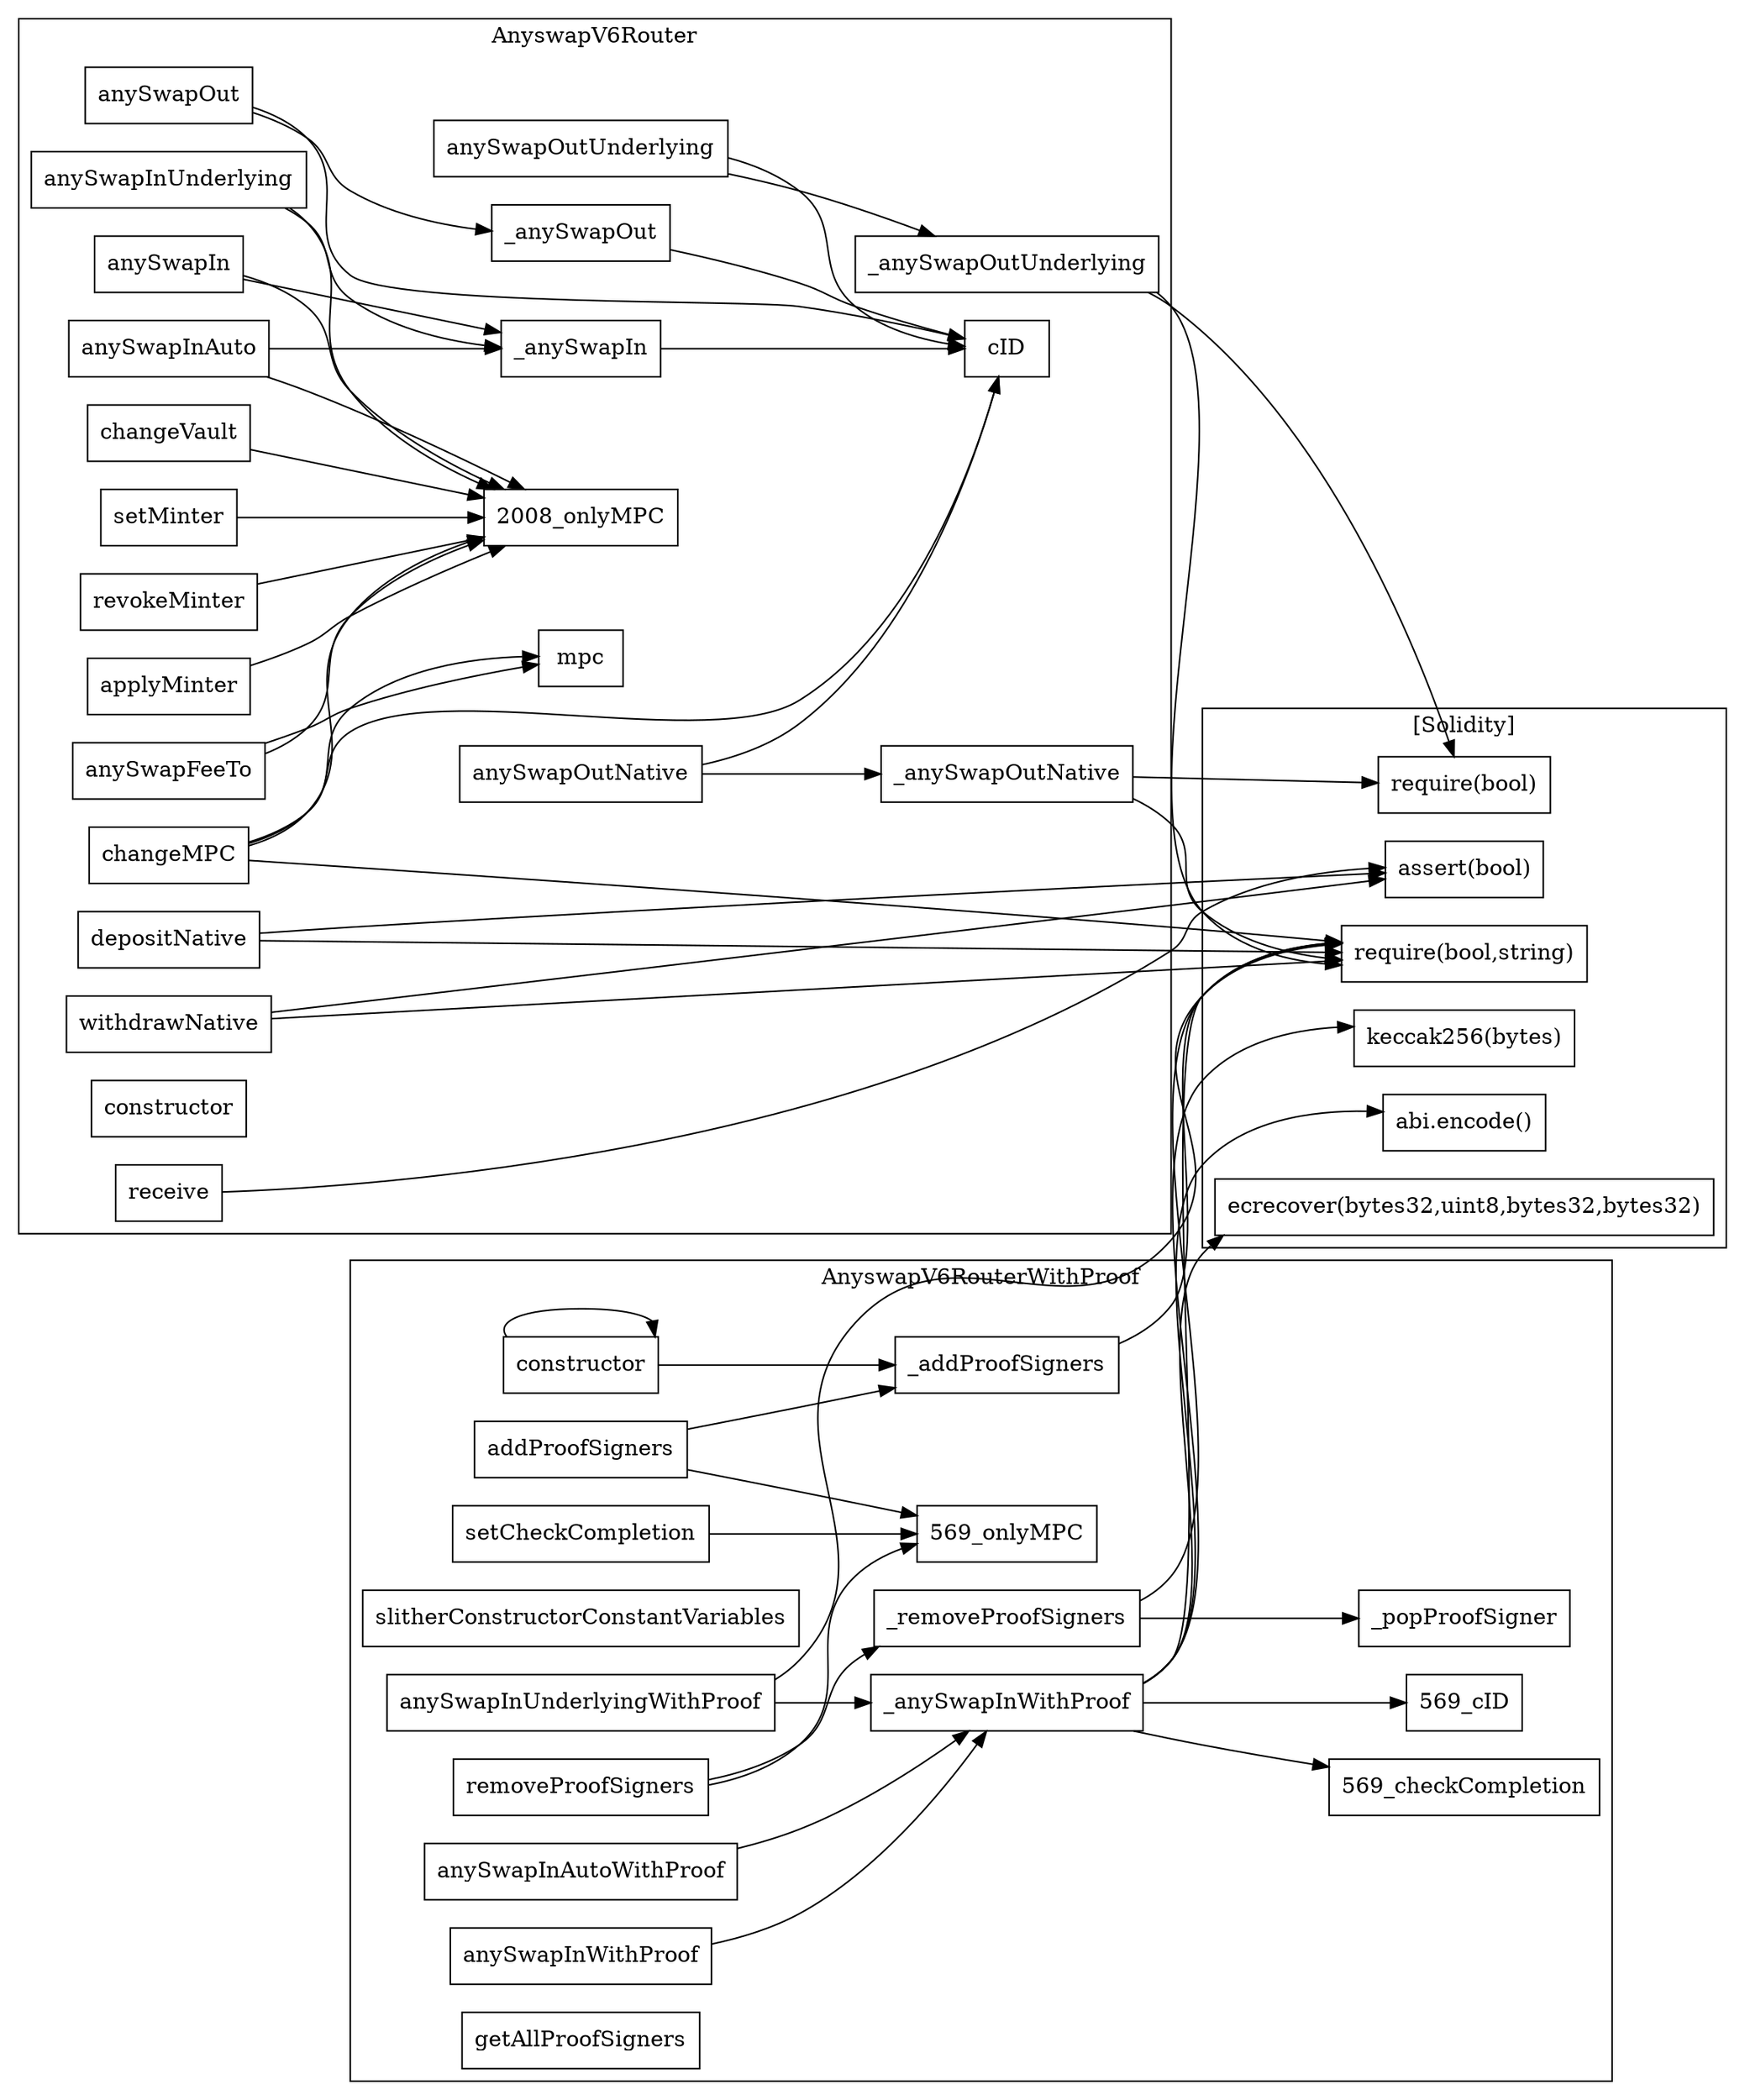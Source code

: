 strict digraph {
rankdir="LR"
node [shape=box]
subgraph cluster_2008_AnyswapV6Router {
label = "AnyswapV6Router"
"2008_cID" [label="cID"]
"2008_mpc" [label="mpc"]
"2008__anySwapOut" [label="_anySwapOut"]
"2008_setMinter" [label="setMinter"]
"2008_anySwapOut" [label="anySwapOut"]
"2008__anySwapIn" [label="_anySwapIn"]
"2008__anySwapOutUnderlying" [label="_anySwapOutUnderlying"]
"2008_revokeMinter" [label="revokeMinter"]
"2008_anySwapIn" [label="anySwapIn"]
"2008_applyMinter" [label="applyMinter"]
"2008_anySwapOutNative" [label="anySwapOutNative"]
"2008_depositNative" [label="depositNative"]
"2008_anySwapFeeTo" [label="anySwapFeeTo"]
"2008_anySwapInAuto" [label="anySwapInAuto"]
"2008_withdrawNative" [label="withdrawNative"]
"2008_receive" [label="receive"]
"2008_changeMPC" [label="changeMPC"]
"2008_anySwapOutUnderlying" [label="anySwapOutUnderlying"]
"2008__anySwapOutNative" [label="_anySwapOutNative"]
"2008_changeVault" [label="changeVault"]
"2008_constructor" [label="constructor"]
"2008_anySwapInUnderlying" [label="anySwapInUnderlying"]
"2008_anySwapInAuto" -> "2008_onlyMPC"
"2008_changeMPC" -> "2008_mpc"
"2008_changeMPC" -> "2008_cID"
"2008_anySwapFeeTo" -> "2008_mpc"
"2008_anySwapInUnderlying" -> "2008_onlyMPC"
"2008_anySwapInUnderlying" -> "2008__anySwapIn"
"2008_changeMPC" -> "2008_onlyMPC"
"2008_anySwapOutUnderlying" -> "2008_cID"
"2008_setMinter" -> "2008_onlyMPC"
"2008__anySwapOut" -> "2008_cID"
"2008_anySwapOut" -> "2008__anySwapOut"
"2008_anySwapIn" -> "2008_onlyMPC"
"2008_anySwapOutNative" -> "2008__anySwapOutNative"
"2008_anySwapOutUnderlying" -> "2008__anySwapOutUnderlying"
"2008_anySwapOut" -> "2008_cID"
"2008_changeVault" -> "2008_onlyMPC"
"2008_revokeMinter" -> "2008_onlyMPC"
"2008_anySwapOutNative" -> "2008_cID"
"2008__anySwapIn" -> "2008_cID"
"2008_anySwapIn" -> "2008__anySwapIn"
"2008_anySwapFeeTo" -> "2008_onlyMPC"
"2008_anySwapInAuto" -> "2008__anySwapIn"
"2008_applyMinter" -> "2008_onlyMPC"
}subgraph cluster_569_AnyswapV6RouterWithProof {
label = "AnyswapV6RouterWithProof"
"569__anySwapInWithProof" [label="_anySwapInWithProof"]
"569_removeProofSigners" [label="removeProofSigners"]
"569_anySwapInUnderlyingWithProof" [label="anySwapInUnderlyingWithProof"]
"569__popProofSigner" [label="_popProofSigner"]
"569_addProofSigners" [label="addProofSigners"]
"569_slitherConstructorConstantVariables" [label="slitherConstructorConstantVariables"]
"569__addProofSigners" [label="_addProofSigners"]
"569_anySwapInWithProof" [label="anySwapInWithProof"]
"569_anySwapInAutoWithProof" [label="anySwapInAutoWithProof"]
"569__removeProofSigners" [label="_removeProofSigners"]
"569_constructor" [label="constructor"]
"569_setCheckCompletion" [label="setCheckCompletion"]
"569_getAllProofSigners" [label="getAllProofSigners"]
"569_setCheckCompletion" -> "569_onlyMPC"
"569_anySwapInWithProof" -> "569__anySwapInWithProof"
"569_constructor" -> "569_constructor"
"569_anySwapInAutoWithProof" -> "569__anySwapInWithProof"
"569__anySwapInWithProof" -> "569_checkCompletion"
"569_removeProofSigners" -> "569__removeProofSigners"
"569_anySwapInUnderlyingWithProof" -> "569__anySwapInWithProof"
"569__anySwapInWithProof" -> "569_cID"
"569__removeProofSigners" -> "569__popProofSigner"
"569_removeProofSigners" -> "569_onlyMPC"
"569_constructor" -> "569__addProofSigners"
"569_addProofSigners" -> "569_onlyMPC"
"569_addProofSigners" -> "569__addProofSigners"
}subgraph cluster_solidity {
label = "[Solidity]"
"keccak256(bytes)" 
"require(bool)" 
"ecrecover(bytes32,uint8,bytes32,bytes32)" 
"abi.encode()" 
"require(bool,string)" 
"assert(bool)" 
"2008__anySwapOutUnderlying" -> "require(bool,string)"
"569__removeProofSigners" -> "require(bool,string)"
"2008__anySwapOutUnderlying" -> "require(bool)"
"569__anySwapInWithProof" -> "require(bool,string)"
"2008_changeMPC" -> "require(bool,string)"
"2008__anySwapOutNative" -> "require(bool)"
"2008_depositNative" -> "require(bool,string)"
"2008_withdrawNative" -> "assert(bool)"
"569__anySwapInWithProof" -> "abi.encode()"
"569__anySwapInWithProof" -> "ecrecover(bytes32,uint8,bytes32,bytes32)"
"569_anySwapInUnderlyingWithProof" -> "require(bool,string)"
"2008_depositNative" -> "assert(bool)"
"569__addProofSigners" -> "require(bool,string)"
"569__anySwapInWithProof" -> "keccak256(bytes)"
"2008_receive" -> "assert(bool)"
"2008__anySwapOutNative" -> "require(bool,string)"
"2008_withdrawNative" -> "require(bool,string)"
}
}